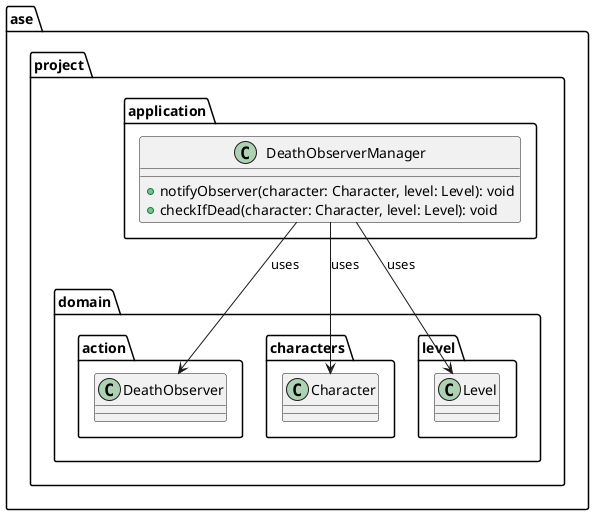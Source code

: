 @startuml

package ase.project.application {
    class DeathObserverManager {
        + notifyObserver(character: Character, level: Level): void
        + checkIfDead(character: Character, level: Level): void
    }
}

DeathObserverManager --> ase.project.domain.action.DeathObserver : uses
DeathObserverManager --> ase.project.domain.characters.Character : uses
DeathObserverManager --> ase.project.domain.level.Level : uses

@enduml
